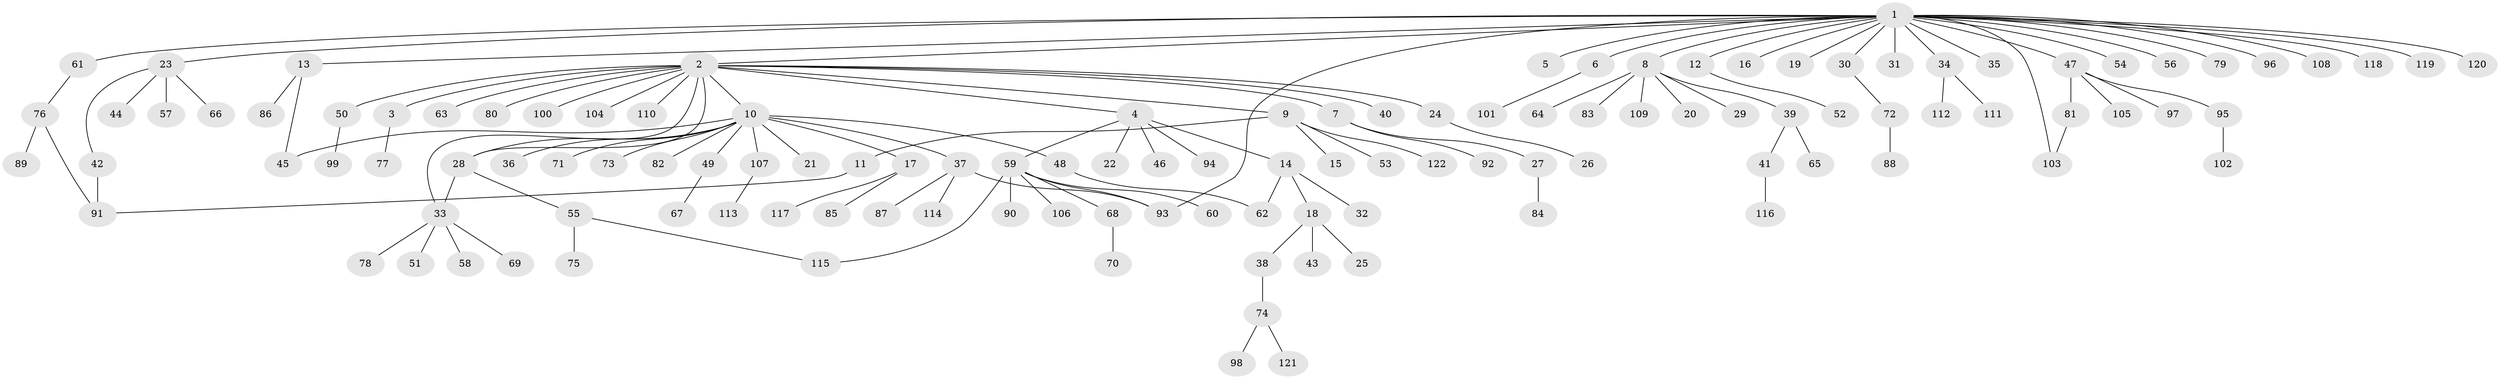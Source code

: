 // coarse degree distribution, {1: 0.7945205479452054, 6: 0.0136986301369863, 2: 0.136986301369863, 26: 0.0136986301369863, 31: 0.0136986301369863, 4: 0.0136986301369863, 3: 0.0136986301369863}
// Generated by graph-tools (version 1.1) at 2025/50/03/04/25 21:50:47]
// undirected, 122 vertices, 131 edges
graph export_dot {
graph [start="1"]
  node [color=gray90,style=filled];
  1;
  2;
  3;
  4;
  5;
  6;
  7;
  8;
  9;
  10;
  11;
  12;
  13;
  14;
  15;
  16;
  17;
  18;
  19;
  20;
  21;
  22;
  23;
  24;
  25;
  26;
  27;
  28;
  29;
  30;
  31;
  32;
  33;
  34;
  35;
  36;
  37;
  38;
  39;
  40;
  41;
  42;
  43;
  44;
  45;
  46;
  47;
  48;
  49;
  50;
  51;
  52;
  53;
  54;
  55;
  56;
  57;
  58;
  59;
  60;
  61;
  62;
  63;
  64;
  65;
  66;
  67;
  68;
  69;
  70;
  71;
  72;
  73;
  74;
  75;
  76;
  77;
  78;
  79;
  80;
  81;
  82;
  83;
  84;
  85;
  86;
  87;
  88;
  89;
  90;
  91;
  92;
  93;
  94;
  95;
  96;
  97;
  98;
  99;
  100;
  101;
  102;
  103;
  104;
  105;
  106;
  107;
  108;
  109;
  110;
  111;
  112;
  113;
  114;
  115;
  116;
  117;
  118;
  119;
  120;
  121;
  122;
  1 -- 2;
  1 -- 5;
  1 -- 6;
  1 -- 8;
  1 -- 12;
  1 -- 13;
  1 -- 16;
  1 -- 19;
  1 -- 23;
  1 -- 30;
  1 -- 31;
  1 -- 34;
  1 -- 35;
  1 -- 47;
  1 -- 54;
  1 -- 56;
  1 -- 61;
  1 -- 79;
  1 -- 93;
  1 -- 96;
  1 -- 103;
  1 -- 108;
  1 -- 118;
  1 -- 119;
  1 -- 120;
  2 -- 3;
  2 -- 4;
  2 -- 7;
  2 -- 9;
  2 -- 10;
  2 -- 24;
  2 -- 28;
  2 -- 33;
  2 -- 40;
  2 -- 50;
  2 -- 63;
  2 -- 80;
  2 -- 100;
  2 -- 104;
  2 -- 110;
  3 -- 77;
  4 -- 14;
  4 -- 22;
  4 -- 46;
  4 -- 59;
  4 -- 94;
  6 -- 101;
  7 -- 27;
  7 -- 92;
  8 -- 20;
  8 -- 29;
  8 -- 39;
  8 -- 64;
  8 -- 83;
  8 -- 109;
  9 -- 11;
  9 -- 15;
  9 -- 53;
  9 -- 122;
  10 -- 17;
  10 -- 21;
  10 -- 28;
  10 -- 36;
  10 -- 37;
  10 -- 45;
  10 -- 48;
  10 -- 49;
  10 -- 71;
  10 -- 73;
  10 -- 82;
  10 -- 107;
  11 -- 91;
  12 -- 52;
  13 -- 45;
  13 -- 86;
  14 -- 18;
  14 -- 32;
  14 -- 62;
  17 -- 85;
  17 -- 117;
  18 -- 25;
  18 -- 38;
  18 -- 43;
  23 -- 42;
  23 -- 44;
  23 -- 57;
  23 -- 66;
  24 -- 26;
  27 -- 84;
  28 -- 33;
  28 -- 55;
  30 -- 72;
  33 -- 51;
  33 -- 58;
  33 -- 69;
  33 -- 78;
  34 -- 111;
  34 -- 112;
  37 -- 87;
  37 -- 93;
  37 -- 114;
  38 -- 74;
  39 -- 41;
  39 -- 65;
  41 -- 116;
  42 -- 91;
  47 -- 81;
  47 -- 95;
  47 -- 97;
  47 -- 105;
  48 -- 62;
  49 -- 67;
  50 -- 99;
  55 -- 75;
  55 -- 115;
  59 -- 60;
  59 -- 68;
  59 -- 90;
  59 -- 93;
  59 -- 106;
  59 -- 115;
  61 -- 76;
  68 -- 70;
  72 -- 88;
  74 -- 98;
  74 -- 121;
  76 -- 89;
  76 -- 91;
  81 -- 103;
  95 -- 102;
  107 -- 113;
}
